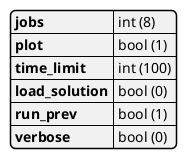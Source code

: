 @startyaml

# Number of processes to input values
jobs: int (8)

# 1: True; 0: False
plot: bool (1)

# Time limit to solve [s]
time_limit: int (100)

# Load previously saved solution
load_solution: bool (0)

# Load previous input parameters
run_prev: bool (1)

# Print log information while running
verbose: bool (0)

@endyaml
